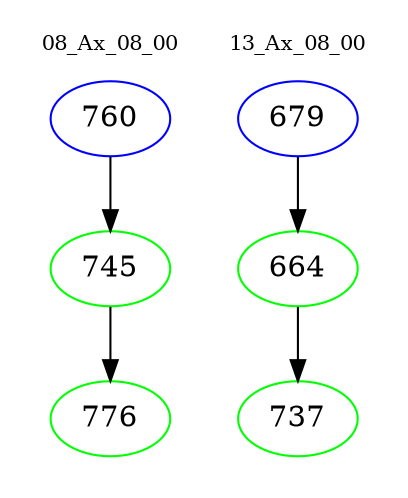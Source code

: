 digraph{
subgraph cluster_0 {
color = white
label = "08_Ax_08_00";
fontsize=10;
T0_760 [label="760", color="blue"]
T0_760 -> T0_745 [color="black"]
T0_745 [label="745", color="green"]
T0_745 -> T0_776 [color="black"]
T0_776 [label="776", color="green"]
}
subgraph cluster_1 {
color = white
label = "13_Ax_08_00";
fontsize=10;
T1_679 [label="679", color="blue"]
T1_679 -> T1_664 [color="black"]
T1_664 [label="664", color="green"]
T1_664 -> T1_737 [color="black"]
T1_737 [label="737", color="green"]
}
}
